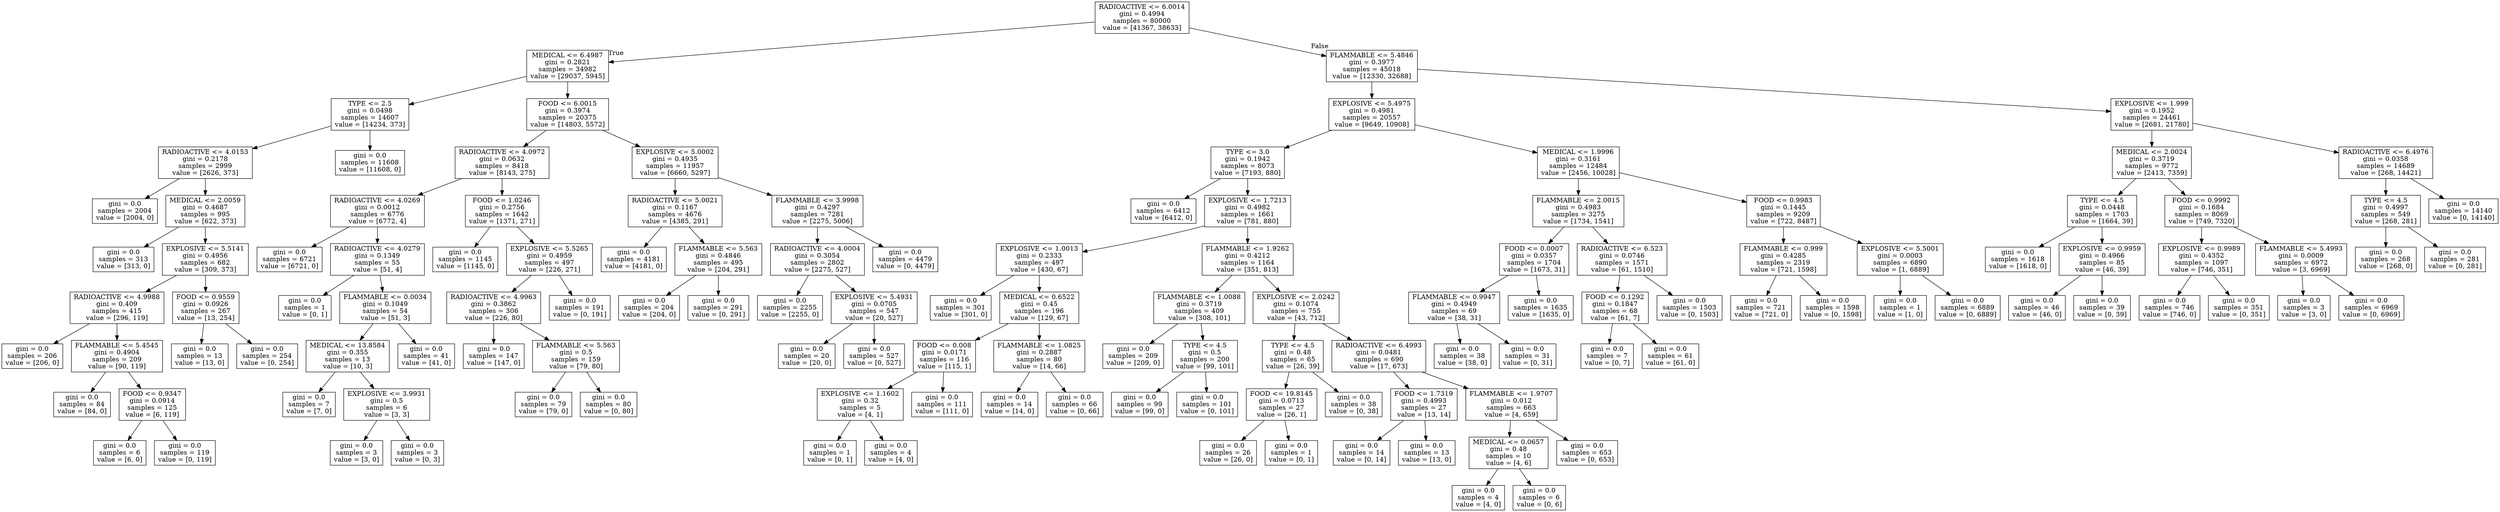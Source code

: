 digraph Tree {
node [shape=box] ;
0 [label="RADIOACTIVE <= 6.0014\ngini = 0.4994\nsamples = 80000\nvalue = [41367, 38633]"] ;
1 [label="MEDICAL <= 6.4987\ngini = 0.2821\nsamples = 34982\nvalue = [29037, 5945]"] ;
0 -> 1 [labeldistance=2.5, labelangle=45, headlabel="True"] ;
2 [label="TYPE <= 2.5\ngini = 0.0498\nsamples = 14607\nvalue = [14234, 373]"] ;
1 -> 2 ;
3 [label="RADIOACTIVE <= 4.0153\ngini = 0.2178\nsamples = 2999\nvalue = [2626, 373]"] ;
2 -> 3 ;
4 [label="gini = 0.0\nsamples = 2004\nvalue = [2004, 0]"] ;
3 -> 4 ;
5 [label="MEDICAL <= 2.0059\ngini = 0.4687\nsamples = 995\nvalue = [622, 373]"] ;
3 -> 5 ;
6 [label="gini = 0.0\nsamples = 313\nvalue = [313, 0]"] ;
5 -> 6 ;
7 [label="EXPLOSIVE <= 5.5141\ngini = 0.4956\nsamples = 682\nvalue = [309, 373]"] ;
5 -> 7 ;
8 [label="RADIOACTIVE <= 4.9988\ngini = 0.409\nsamples = 415\nvalue = [296, 119]"] ;
7 -> 8 ;
9 [label="gini = 0.0\nsamples = 206\nvalue = [206, 0]"] ;
8 -> 9 ;
10 [label="FLAMMABLE <= 5.4545\ngini = 0.4904\nsamples = 209\nvalue = [90, 119]"] ;
8 -> 10 ;
11 [label="gini = 0.0\nsamples = 84\nvalue = [84, 0]"] ;
10 -> 11 ;
12 [label="FOOD <= 0.9347\ngini = 0.0914\nsamples = 125\nvalue = [6, 119]"] ;
10 -> 12 ;
13 [label="gini = 0.0\nsamples = 6\nvalue = [6, 0]"] ;
12 -> 13 ;
14 [label="gini = 0.0\nsamples = 119\nvalue = [0, 119]"] ;
12 -> 14 ;
15 [label="FOOD <= 0.9559\ngini = 0.0926\nsamples = 267\nvalue = [13, 254]"] ;
7 -> 15 ;
16 [label="gini = 0.0\nsamples = 13\nvalue = [13, 0]"] ;
15 -> 16 ;
17 [label="gini = 0.0\nsamples = 254\nvalue = [0, 254]"] ;
15 -> 17 ;
18 [label="gini = 0.0\nsamples = 11608\nvalue = [11608, 0]"] ;
2 -> 18 ;
19 [label="FOOD <= 6.0015\ngini = 0.3974\nsamples = 20375\nvalue = [14803, 5572]"] ;
1 -> 19 ;
20 [label="RADIOACTIVE <= 4.0972\ngini = 0.0632\nsamples = 8418\nvalue = [8143, 275]"] ;
19 -> 20 ;
21 [label="RADIOACTIVE <= 4.0269\ngini = 0.0012\nsamples = 6776\nvalue = [6772, 4]"] ;
20 -> 21 ;
22 [label="gini = 0.0\nsamples = 6721\nvalue = [6721, 0]"] ;
21 -> 22 ;
23 [label="RADIOACTIVE <= 4.0279\ngini = 0.1349\nsamples = 55\nvalue = [51, 4]"] ;
21 -> 23 ;
24 [label="gini = 0.0\nsamples = 1\nvalue = [0, 1]"] ;
23 -> 24 ;
25 [label="FLAMMABLE <= 0.0034\ngini = 0.1049\nsamples = 54\nvalue = [51, 3]"] ;
23 -> 25 ;
26 [label="MEDICAL <= 13.8584\ngini = 0.355\nsamples = 13\nvalue = [10, 3]"] ;
25 -> 26 ;
27 [label="gini = 0.0\nsamples = 7\nvalue = [7, 0]"] ;
26 -> 27 ;
28 [label="EXPLOSIVE <= 3.9931\ngini = 0.5\nsamples = 6\nvalue = [3, 3]"] ;
26 -> 28 ;
29 [label="gini = 0.0\nsamples = 3\nvalue = [3, 0]"] ;
28 -> 29 ;
30 [label="gini = 0.0\nsamples = 3\nvalue = [0, 3]"] ;
28 -> 30 ;
31 [label="gini = 0.0\nsamples = 41\nvalue = [41, 0]"] ;
25 -> 31 ;
32 [label="FOOD <= 1.0246\ngini = 0.2756\nsamples = 1642\nvalue = [1371, 271]"] ;
20 -> 32 ;
33 [label="gini = 0.0\nsamples = 1145\nvalue = [1145, 0]"] ;
32 -> 33 ;
34 [label="EXPLOSIVE <= 5.5265\ngini = 0.4959\nsamples = 497\nvalue = [226, 271]"] ;
32 -> 34 ;
35 [label="RADIOACTIVE <= 4.9963\ngini = 0.3862\nsamples = 306\nvalue = [226, 80]"] ;
34 -> 35 ;
36 [label="gini = 0.0\nsamples = 147\nvalue = [147, 0]"] ;
35 -> 36 ;
37 [label="FLAMMABLE <= 5.563\ngini = 0.5\nsamples = 159\nvalue = [79, 80]"] ;
35 -> 37 ;
38 [label="gini = 0.0\nsamples = 79\nvalue = [79, 0]"] ;
37 -> 38 ;
39 [label="gini = 0.0\nsamples = 80\nvalue = [0, 80]"] ;
37 -> 39 ;
40 [label="gini = 0.0\nsamples = 191\nvalue = [0, 191]"] ;
34 -> 40 ;
41 [label="EXPLOSIVE <= 5.0002\ngini = 0.4935\nsamples = 11957\nvalue = [6660, 5297]"] ;
19 -> 41 ;
42 [label="RADIOACTIVE <= 5.0021\ngini = 0.1167\nsamples = 4676\nvalue = [4385, 291]"] ;
41 -> 42 ;
43 [label="gini = 0.0\nsamples = 4181\nvalue = [4181, 0]"] ;
42 -> 43 ;
44 [label="FLAMMABLE <= 5.563\ngini = 0.4846\nsamples = 495\nvalue = [204, 291]"] ;
42 -> 44 ;
45 [label="gini = 0.0\nsamples = 204\nvalue = [204, 0]"] ;
44 -> 45 ;
46 [label="gini = 0.0\nsamples = 291\nvalue = [0, 291]"] ;
44 -> 46 ;
47 [label="FLAMMABLE <= 3.9998\ngini = 0.4297\nsamples = 7281\nvalue = [2275, 5006]"] ;
41 -> 47 ;
48 [label="RADIOACTIVE <= 4.0004\ngini = 0.3054\nsamples = 2802\nvalue = [2275, 527]"] ;
47 -> 48 ;
49 [label="gini = 0.0\nsamples = 2255\nvalue = [2255, 0]"] ;
48 -> 49 ;
50 [label="EXPLOSIVE <= 5.4931\ngini = 0.0705\nsamples = 547\nvalue = [20, 527]"] ;
48 -> 50 ;
51 [label="gini = 0.0\nsamples = 20\nvalue = [20, 0]"] ;
50 -> 51 ;
52 [label="gini = 0.0\nsamples = 527\nvalue = [0, 527]"] ;
50 -> 52 ;
53 [label="gini = 0.0\nsamples = 4479\nvalue = [0, 4479]"] ;
47 -> 53 ;
54 [label="FLAMMABLE <= 5.4846\ngini = 0.3977\nsamples = 45018\nvalue = [12330, 32688]"] ;
0 -> 54 [labeldistance=2.5, labelangle=-45, headlabel="False"] ;
55 [label="EXPLOSIVE <= 5.4975\ngini = 0.4981\nsamples = 20557\nvalue = [9649, 10908]"] ;
54 -> 55 ;
56 [label="TYPE <= 3.0\ngini = 0.1942\nsamples = 8073\nvalue = [7193, 880]"] ;
55 -> 56 ;
57 [label="gini = 0.0\nsamples = 6412\nvalue = [6412, 0]"] ;
56 -> 57 ;
58 [label="EXPLOSIVE <= 1.7213\ngini = 0.4982\nsamples = 1661\nvalue = [781, 880]"] ;
56 -> 58 ;
59 [label="EXPLOSIVE <= 1.0013\ngini = 0.2333\nsamples = 497\nvalue = [430, 67]"] ;
58 -> 59 ;
60 [label="gini = 0.0\nsamples = 301\nvalue = [301, 0]"] ;
59 -> 60 ;
61 [label="MEDICAL <= 0.6522\ngini = 0.45\nsamples = 196\nvalue = [129, 67]"] ;
59 -> 61 ;
62 [label="FOOD <= 0.008\ngini = 0.0171\nsamples = 116\nvalue = [115, 1]"] ;
61 -> 62 ;
63 [label="EXPLOSIVE <= 1.1602\ngini = 0.32\nsamples = 5\nvalue = [4, 1]"] ;
62 -> 63 ;
64 [label="gini = 0.0\nsamples = 1\nvalue = [0, 1]"] ;
63 -> 64 ;
65 [label="gini = 0.0\nsamples = 4\nvalue = [4, 0]"] ;
63 -> 65 ;
66 [label="gini = 0.0\nsamples = 111\nvalue = [111, 0]"] ;
62 -> 66 ;
67 [label="FLAMMABLE <= 1.0825\ngini = 0.2887\nsamples = 80\nvalue = [14, 66]"] ;
61 -> 67 ;
68 [label="gini = 0.0\nsamples = 14\nvalue = [14, 0]"] ;
67 -> 68 ;
69 [label="gini = 0.0\nsamples = 66\nvalue = [0, 66]"] ;
67 -> 69 ;
70 [label="FLAMMABLE <= 1.9262\ngini = 0.4212\nsamples = 1164\nvalue = [351, 813]"] ;
58 -> 70 ;
71 [label="FLAMMABLE <= 1.0088\ngini = 0.3719\nsamples = 409\nvalue = [308, 101]"] ;
70 -> 71 ;
72 [label="gini = 0.0\nsamples = 209\nvalue = [209, 0]"] ;
71 -> 72 ;
73 [label="TYPE <= 4.5\ngini = 0.5\nsamples = 200\nvalue = [99, 101]"] ;
71 -> 73 ;
74 [label="gini = 0.0\nsamples = 99\nvalue = [99, 0]"] ;
73 -> 74 ;
75 [label="gini = 0.0\nsamples = 101\nvalue = [0, 101]"] ;
73 -> 75 ;
76 [label="EXPLOSIVE <= 2.0242\ngini = 0.1074\nsamples = 755\nvalue = [43, 712]"] ;
70 -> 76 ;
77 [label="TYPE <= 4.5\ngini = 0.48\nsamples = 65\nvalue = [26, 39]"] ;
76 -> 77 ;
78 [label="FOOD <= 19.8145\ngini = 0.0713\nsamples = 27\nvalue = [26, 1]"] ;
77 -> 78 ;
79 [label="gini = 0.0\nsamples = 26\nvalue = [26, 0]"] ;
78 -> 79 ;
80 [label="gini = 0.0\nsamples = 1\nvalue = [0, 1]"] ;
78 -> 80 ;
81 [label="gini = 0.0\nsamples = 38\nvalue = [0, 38]"] ;
77 -> 81 ;
82 [label="RADIOACTIVE <= 6.4993\ngini = 0.0481\nsamples = 690\nvalue = [17, 673]"] ;
76 -> 82 ;
83 [label="FOOD <= 1.7319\ngini = 0.4993\nsamples = 27\nvalue = [13, 14]"] ;
82 -> 83 ;
84 [label="gini = 0.0\nsamples = 14\nvalue = [0, 14]"] ;
83 -> 84 ;
85 [label="gini = 0.0\nsamples = 13\nvalue = [13, 0]"] ;
83 -> 85 ;
86 [label="FLAMMABLE <= 1.9707\ngini = 0.012\nsamples = 663\nvalue = [4, 659]"] ;
82 -> 86 ;
87 [label="MEDICAL <= 0.0657\ngini = 0.48\nsamples = 10\nvalue = [4, 6]"] ;
86 -> 87 ;
88 [label="gini = 0.0\nsamples = 4\nvalue = [4, 0]"] ;
87 -> 88 ;
89 [label="gini = 0.0\nsamples = 6\nvalue = [0, 6]"] ;
87 -> 89 ;
90 [label="gini = 0.0\nsamples = 653\nvalue = [0, 653]"] ;
86 -> 90 ;
91 [label="MEDICAL <= 1.9996\ngini = 0.3161\nsamples = 12484\nvalue = [2456, 10028]"] ;
55 -> 91 ;
92 [label="FLAMMABLE <= 2.0015\ngini = 0.4983\nsamples = 3275\nvalue = [1734, 1541]"] ;
91 -> 92 ;
93 [label="FOOD <= 0.0007\ngini = 0.0357\nsamples = 1704\nvalue = [1673, 31]"] ;
92 -> 93 ;
94 [label="FLAMMABLE <= 0.9947\ngini = 0.4949\nsamples = 69\nvalue = [38, 31]"] ;
93 -> 94 ;
95 [label="gini = 0.0\nsamples = 38\nvalue = [38, 0]"] ;
94 -> 95 ;
96 [label="gini = 0.0\nsamples = 31\nvalue = [0, 31]"] ;
94 -> 96 ;
97 [label="gini = 0.0\nsamples = 1635\nvalue = [1635, 0]"] ;
93 -> 97 ;
98 [label="RADIOACTIVE <= 6.523\ngini = 0.0746\nsamples = 1571\nvalue = [61, 1510]"] ;
92 -> 98 ;
99 [label="FOOD <= 0.1292\ngini = 0.1847\nsamples = 68\nvalue = [61, 7]"] ;
98 -> 99 ;
100 [label="gini = 0.0\nsamples = 7\nvalue = [0, 7]"] ;
99 -> 100 ;
101 [label="gini = 0.0\nsamples = 61\nvalue = [61, 0]"] ;
99 -> 101 ;
102 [label="gini = 0.0\nsamples = 1503\nvalue = [0, 1503]"] ;
98 -> 102 ;
103 [label="FOOD <= 0.9983\ngini = 0.1445\nsamples = 9209\nvalue = [722, 8487]"] ;
91 -> 103 ;
104 [label="FLAMMABLE <= 0.999\ngini = 0.4285\nsamples = 2319\nvalue = [721, 1598]"] ;
103 -> 104 ;
105 [label="gini = 0.0\nsamples = 721\nvalue = [721, 0]"] ;
104 -> 105 ;
106 [label="gini = 0.0\nsamples = 1598\nvalue = [0, 1598]"] ;
104 -> 106 ;
107 [label="EXPLOSIVE <= 5.5001\ngini = 0.0003\nsamples = 6890\nvalue = [1, 6889]"] ;
103 -> 107 ;
108 [label="gini = 0.0\nsamples = 1\nvalue = [1, 0]"] ;
107 -> 108 ;
109 [label="gini = 0.0\nsamples = 6889\nvalue = [0, 6889]"] ;
107 -> 109 ;
110 [label="EXPLOSIVE <= 1.999\ngini = 0.1952\nsamples = 24461\nvalue = [2681, 21780]"] ;
54 -> 110 ;
111 [label="MEDICAL <= 2.0024\ngini = 0.3719\nsamples = 9772\nvalue = [2413, 7359]"] ;
110 -> 111 ;
112 [label="TYPE <= 4.5\ngini = 0.0448\nsamples = 1703\nvalue = [1664, 39]"] ;
111 -> 112 ;
113 [label="gini = 0.0\nsamples = 1618\nvalue = [1618, 0]"] ;
112 -> 113 ;
114 [label="EXPLOSIVE <= 0.9959\ngini = 0.4966\nsamples = 85\nvalue = [46, 39]"] ;
112 -> 114 ;
115 [label="gini = 0.0\nsamples = 46\nvalue = [46, 0]"] ;
114 -> 115 ;
116 [label="gini = 0.0\nsamples = 39\nvalue = [0, 39]"] ;
114 -> 116 ;
117 [label="FOOD <= 0.9992\ngini = 0.1684\nsamples = 8069\nvalue = [749, 7320]"] ;
111 -> 117 ;
118 [label="EXPLOSIVE <= 0.9989\ngini = 0.4352\nsamples = 1097\nvalue = [746, 351]"] ;
117 -> 118 ;
119 [label="gini = 0.0\nsamples = 746\nvalue = [746, 0]"] ;
118 -> 119 ;
120 [label="gini = 0.0\nsamples = 351\nvalue = [0, 351]"] ;
118 -> 120 ;
121 [label="FLAMMABLE <= 5.4993\ngini = 0.0009\nsamples = 6972\nvalue = [3, 6969]"] ;
117 -> 121 ;
122 [label="gini = 0.0\nsamples = 3\nvalue = [3, 0]"] ;
121 -> 122 ;
123 [label="gini = 0.0\nsamples = 6969\nvalue = [0, 6969]"] ;
121 -> 123 ;
124 [label="RADIOACTIVE <= 6.4976\ngini = 0.0358\nsamples = 14689\nvalue = [268, 14421]"] ;
110 -> 124 ;
125 [label="TYPE <= 4.5\ngini = 0.4997\nsamples = 549\nvalue = [268, 281]"] ;
124 -> 125 ;
126 [label="gini = 0.0\nsamples = 268\nvalue = [268, 0]"] ;
125 -> 126 ;
127 [label="gini = 0.0\nsamples = 281\nvalue = [0, 281]"] ;
125 -> 127 ;
128 [label="gini = 0.0\nsamples = 14140\nvalue = [0, 14140]"] ;
124 -> 128 ;
}
